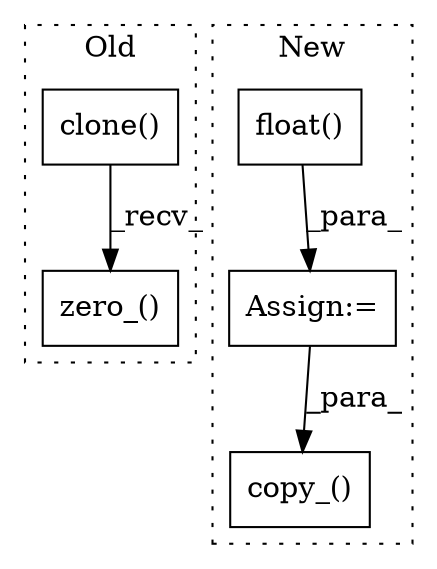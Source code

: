 digraph G {
subgraph cluster0 {
1 [label="clone()" a="75" s="2590" l="11" shape="box"];
4 [label="zero_()" a="75" s="2590" l="19" shape="box"];
label = "Old";
style="dotted";
}
subgraph cluster1 {
2 [label="copy_()" a="75" s="3245,3269" l="13,1" shape="box"];
3 [label="float()" a="75" s="2526" l="14" shape="box"];
5 [label="Assign:=" a="68" s="2523" l="3" shape="box"];
label = "New";
style="dotted";
}
1 -> 4 [label="_recv_"];
3 -> 5 [label="_para_"];
5 -> 2 [label="_para_"];
}